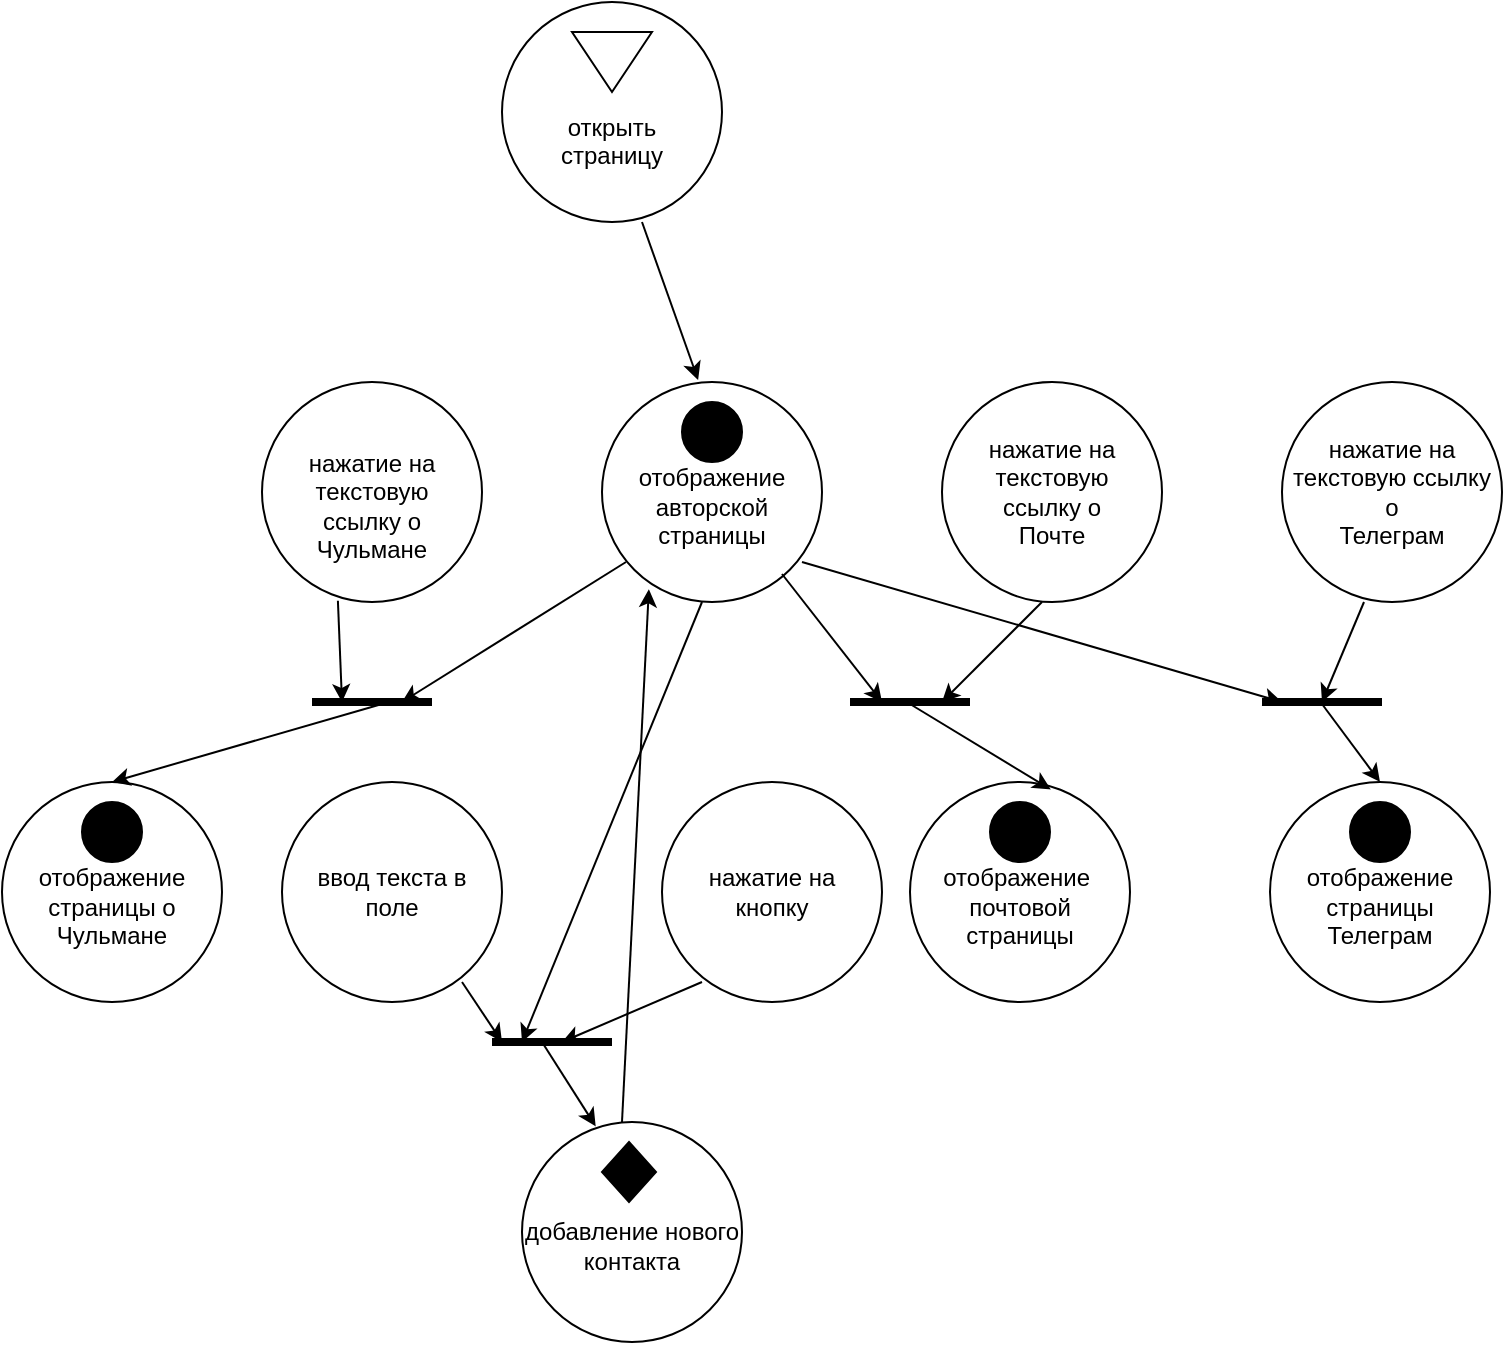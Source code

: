 <mxfile version="21.7.5" type="device">
  <diagram name="Страница — 1" id="Eq4eXeDzYmIdNCrqyVhS">
    <mxGraphModel dx="2147" dy="1884" grid="1" gridSize="10" guides="1" tooltips="1" connect="1" arrows="1" fold="1" page="1" pageScale="1" pageWidth="827" pageHeight="1169" math="0" shadow="0">
      <root>
        <mxCell id="0" />
        <mxCell id="1" parent="0" />
        <mxCell id="yDUDRBSmufmuSHKHlThM-1" value="&lt;br&gt;&lt;br&gt;открыть&lt;br&gt;страницу" style="ellipse;whiteSpace=wrap;html=1;aspect=fixed;" vertex="1" parent="1">
          <mxGeometry x="210" y="-950" width="110" height="110" as="geometry" />
        </mxCell>
        <mxCell id="yDUDRBSmufmuSHKHlThM-2" value="&lt;br&gt;нажатие на текстовую &lt;br&gt;ссылку о&lt;br&gt;Чульмане" style="ellipse;whiteSpace=wrap;html=1;aspect=fixed;" vertex="1" parent="1">
          <mxGeometry x="90" y="-760" width="110" height="110" as="geometry" />
        </mxCell>
        <mxCell id="yDUDRBSmufmuSHKHlThM-3" value="&lt;br&gt;отображение&lt;br&gt;авторской&lt;br&gt;страницы" style="ellipse;whiteSpace=wrap;html=1;aspect=fixed;" vertex="1" parent="1">
          <mxGeometry x="260" y="-760" width="110" height="110" as="geometry" />
        </mxCell>
        <mxCell id="yDUDRBSmufmuSHKHlThM-4" value="нажатие на&lt;br&gt;текстовую&lt;br&gt;ссылку о&lt;br&gt;Почте" style="ellipse;whiteSpace=wrap;html=1;aspect=fixed;" vertex="1" parent="1">
          <mxGeometry x="430" y="-760" width="110" height="110" as="geometry" />
        </mxCell>
        <mxCell id="yDUDRBSmufmuSHKHlThM-5" value="нажатие на&lt;br&gt;текстовую ссылку о&lt;br&gt;Телеграм" style="ellipse;whiteSpace=wrap;html=1;aspect=fixed;" vertex="1" parent="1">
          <mxGeometry x="600" y="-760" width="110" height="110" as="geometry" />
        </mxCell>
        <mxCell id="yDUDRBSmufmuSHKHlThM-6" value="&lt;br&gt;отображение&lt;br&gt;страницы о&lt;br&gt;Чульмане" style="ellipse;whiteSpace=wrap;html=1;aspect=fixed;" vertex="1" parent="1">
          <mxGeometry x="-40" y="-560" width="110" height="110" as="geometry" />
        </mxCell>
        <mxCell id="yDUDRBSmufmuSHKHlThM-7" value="&lt;br&gt;отображение&amp;nbsp;&lt;br&gt;почтовой&lt;br&gt;страницы" style="ellipse;whiteSpace=wrap;html=1;aspect=fixed;" vertex="1" parent="1">
          <mxGeometry x="414" y="-560" width="110" height="110" as="geometry" />
        </mxCell>
        <mxCell id="yDUDRBSmufmuSHKHlThM-8" value="&lt;br&gt;отображение страницы Телеграм" style="ellipse;whiteSpace=wrap;html=1;aspect=fixed;" vertex="1" parent="1">
          <mxGeometry x="594" y="-560" width="110" height="110" as="geometry" />
        </mxCell>
        <mxCell id="yDUDRBSmufmuSHKHlThM-9" value="" style="triangle;whiteSpace=wrap;html=1;rotation=90;" vertex="1" parent="1">
          <mxGeometry x="250" y="-940" width="30" height="40" as="geometry" />
        </mxCell>
        <mxCell id="yDUDRBSmufmuSHKHlThM-10" value="" style="ellipse;whiteSpace=wrap;html=1;aspect=fixed;fillColor=#000000;" vertex="1" parent="1">
          <mxGeometry x="300" y="-750" width="30" height="30" as="geometry" />
        </mxCell>
        <mxCell id="yDUDRBSmufmuSHKHlThM-14" value="" style="ellipse;whiteSpace=wrap;html=1;aspect=fixed;fillColor=#000000;" vertex="1" parent="1">
          <mxGeometry y="-550" width="30" height="30" as="geometry" />
        </mxCell>
        <mxCell id="yDUDRBSmufmuSHKHlThM-15" value="" style="ellipse;whiteSpace=wrap;html=1;aspect=fixed;fillColor=#000000;" vertex="1" parent="1">
          <mxGeometry x="454" y="-550" width="30" height="30" as="geometry" />
        </mxCell>
        <mxCell id="yDUDRBSmufmuSHKHlThM-16" value="" style="ellipse;whiteSpace=wrap;html=1;aspect=fixed;fillColor=#000000;" vertex="1" parent="1">
          <mxGeometry x="634" y="-550" width="30" height="30" as="geometry" />
        </mxCell>
        <mxCell id="yDUDRBSmufmuSHKHlThM-18" value="" style="endArrow=classic;html=1;rounded=0;entryX=0.437;entryY=-0.009;entryDx=0;entryDy=0;entryPerimeter=0;" edge="1" parent="1" target="yDUDRBSmufmuSHKHlThM-3">
          <mxGeometry width="50" height="50" relative="1" as="geometry">
            <mxPoint x="280" y="-840" as="sourcePoint" />
            <mxPoint x="330" y="-890" as="targetPoint" />
          </mxGeometry>
        </mxCell>
        <mxCell id="yDUDRBSmufmuSHKHlThM-21" value="" style="endArrow=none;html=1;rounded=0;endSize=6;jumpSize=12;strokeWidth=4;" edge="1" parent="1">
          <mxGeometry width="50" height="50" relative="1" as="geometry">
            <mxPoint x="115" y="-600" as="sourcePoint" />
            <mxPoint x="175" y="-600" as="targetPoint" />
          </mxGeometry>
        </mxCell>
        <mxCell id="yDUDRBSmufmuSHKHlThM-22" value="" style="endArrow=none;html=1;rounded=0;endSize=6;jumpSize=12;strokeWidth=4;" edge="1" parent="1">
          <mxGeometry width="50" height="50" relative="1" as="geometry">
            <mxPoint x="384" y="-600" as="sourcePoint" />
            <mxPoint x="444" y="-600" as="targetPoint" />
          </mxGeometry>
        </mxCell>
        <mxCell id="yDUDRBSmufmuSHKHlThM-23" value="" style="endArrow=none;html=1;rounded=0;endSize=6;jumpSize=12;strokeWidth=4;" edge="1" parent="1">
          <mxGeometry width="50" height="50" relative="1" as="geometry">
            <mxPoint x="590" y="-600" as="sourcePoint" />
            <mxPoint x="650" y="-600" as="targetPoint" />
          </mxGeometry>
        </mxCell>
        <mxCell id="yDUDRBSmufmuSHKHlThM-24" value="" style="endArrow=classic;html=1;rounded=0;exitX=0.345;exitY=0.994;exitDx=0;exitDy=0;exitPerimeter=0;" edge="1" parent="1" source="yDUDRBSmufmuSHKHlThM-2">
          <mxGeometry width="50" height="50" relative="1" as="geometry">
            <mxPoint x="122" y="-650" as="sourcePoint" />
            <mxPoint x="130" y="-600" as="targetPoint" />
          </mxGeometry>
        </mxCell>
        <mxCell id="yDUDRBSmufmuSHKHlThM-25" value="" style="endArrow=classic;html=1;rounded=0;" edge="1" parent="1">
          <mxGeometry width="50" height="50" relative="1" as="geometry">
            <mxPoint x="272" y="-670" as="sourcePoint" />
            <mxPoint x="160" y="-600" as="targetPoint" />
          </mxGeometry>
        </mxCell>
        <mxCell id="yDUDRBSmufmuSHKHlThM-26" value="" style="endArrow=classic;html=1;rounded=0;" edge="1" parent="1">
          <mxGeometry width="50" height="50" relative="1" as="geometry">
            <mxPoint x="350" y="-664" as="sourcePoint" />
            <mxPoint x="400" y="-600" as="targetPoint" />
          </mxGeometry>
        </mxCell>
        <mxCell id="yDUDRBSmufmuSHKHlThM-27" value="" style="endArrow=classic;html=1;rounded=0;" edge="1" parent="1">
          <mxGeometry width="50" height="50" relative="1" as="geometry">
            <mxPoint x="480" y="-650" as="sourcePoint" />
            <mxPoint x="430" y="-600" as="targetPoint" />
          </mxGeometry>
        </mxCell>
        <mxCell id="yDUDRBSmufmuSHKHlThM-28" value="" style="endArrow=classic;html=1;rounded=0;" edge="1" parent="1">
          <mxGeometry width="50" height="50" relative="1" as="geometry">
            <mxPoint x="360" y="-670" as="sourcePoint" />
            <mxPoint x="600" y="-600" as="targetPoint" />
          </mxGeometry>
        </mxCell>
        <mxCell id="yDUDRBSmufmuSHKHlThM-29" value="" style="endArrow=classic;html=1;rounded=0;" edge="1" parent="1">
          <mxGeometry width="50" height="50" relative="1" as="geometry">
            <mxPoint x="641" y="-650" as="sourcePoint" />
            <mxPoint x="620" y="-600" as="targetPoint" />
          </mxGeometry>
        </mxCell>
        <mxCell id="yDUDRBSmufmuSHKHlThM-30" value="" style="endArrow=classic;html=1;rounded=0;entryX=0.5;entryY=0;entryDx=0;entryDy=0;" edge="1" parent="1" target="yDUDRBSmufmuSHKHlThM-8">
          <mxGeometry width="50" height="50" relative="1" as="geometry">
            <mxPoint x="620" y="-599" as="sourcePoint" />
            <mxPoint x="648" y="-520" as="targetPoint" />
          </mxGeometry>
        </mxCell>
        <mxCell id="yDUDRBSmufmuSHKHlThM-31" value="" style="endArrow=classic;html=1;rounded=0;entryX=0.5;entryY=0;entryDx=0;entryDy=0;" edge="1" parent="1" target="yDUDRBSmufmuSHKHlThM-6">
          <mxGeometry width="50" height="50" relative="1" as="geometry">
            <mxPoint x="150" y="-599" as="sourcePoint" />
            <mxPoint x="196" y="-560" as="targetPoint" />
          </mxGeometry>
        </mxCell>
        <mxCell id="yDUDRBSmufmuSHKHlThM-32" value="" style="endArrow=classic;html=1;rounded=0;entryX=0.64;entryY=0.034;entryDx=0;entryDy=0;entryPerimeter=0;" edge="1" parent="1" target="yDUDRBSmufmuSHKHlThM-7">
          <mxGeometry width="50" height="50" relative="1" as="geometry">
            <mxPoint x="414" y="-599" as="sourcePoint" />
            <mxPoint x="442" y="-520" as="targetPoint" />
          </mxGeometry>
        </mxCell>
        <mxCell id="yDUDRBSmufmuSHKHlThM-33" value="&lt;br&gt;добавление нового контакта" style="ellipse;whiteSpace=wrap;html=1;aspect=fixed;" vertex="1" parent="1">
          <mxGeometry x="220" y="-390" width="110" height="110" as="geometry" />
        </mxCell>
        <mxCell id="yDUDRBSmufmuSHKHlThM-34" value="" style="rhombus;whiteSpace=wrap;html=1;fillColor=#000000;" vertex="1" parent="1">
          <mxGeometry x="260" y="-380" width="27" height="30" as="geometry" />
        </mxCell>
        <mxCell id="yDUDRBSmufmuSHKHlThM-35" value="" style="endArrow=classic;html=1;rounded=0;" edge="1" parent="1">
          <mxGeometry width="50" height="50" relative="1" as="geometry">
            <mxPoint x="310" y="-650" as="sourcePoint" />
            <mxPoint x="220" y="-430" as="targetPoint" />
          </mxGeometry>
        </mxCell>
        <mxCell id="yDUDRBSmufmuSHKHlThM-37" style="edgeStyle=orthogonalEdgeStyle;rounded=0;orthogonalLoop=1;jettySize=auto;html=1;exitX=0.5;exitY=1;exitDx=0;exitDy=0;" edge="1" parent="1" source="yDUDRBSmufmuSHKHlThM-14" target="yDUDRBSmufmuSHKHlThM-14">
          <mxGeometry relative="1" as="geometry" />
        </mxCell>
        <mxCell id="yDUDRBSmufmuSHKHlThM-38" value="ввод текста в&lt;br&gt;поле" style="ellipse;whiteSpace=wrap;html=1;aspect=fixed;" vertex="1" parent="1">
          <mxGeometry x="100" y="-560" width="110" height="110" as="geometry" />
        </mxCell>
        <mxCell id="yDUDRBSmufmuSHKHlThM-39" value="нажатие на&lt;br&gt;кнопку" style="ellipse;whiteSpace=wrap;html=1;aspect=fixed;" vertex="1" parent="1">
          <mxGeometry x="290" y="-560" width="110" height="110" as="geometry" />
        </mxCell>
        <mxCell id="yDUDRBSmufmuSHKHlThM-40" value="" style="endArrow=none;html=1;rounded=0;endSize=6;jumpSize=12;strokeWidth=4;" edge="1" parent="1">
          <mxGeometry width="50" height="50" relative="1" as="geometry">
            <mxPoint x="205" y="-430" as="sourcePoint" />
            <mxPoint x="265" y="-430" as="targetPoint" />
          </mxGeometry>
        </mxCell>
        <mxCell id="yDUDRBSmufmuSHKHlThM-41" value="" style="endArrow=classic;html=1;rounded=0;" edge="1" parent="1">
          <mxGeometry width="50" height="50" relative="1" as="geometry">
            <mxPoint x="190" y="-460" as="sourcePoint" />
            <mxPoint x="210" y="-430" as="targetPoint" />
          </mxGeometry>
        </mxCell>
        <mxCell id="yDUDRBSmufmuSHKHlThM-42" value="" style="endArrow=classic;html=1;rounded=0;" edge="1" parent="1">
          <mxGeometry width="50" height="50" relative="1" as="geometry">
            <mxPoint x="310" y="-460" as="sourcePoint" />
            <mxPoint x="240" y="-430" as="targetPoint" />
          </mxGeometry>
        </mxCell>
        <mxCell id="yDUDRBSmufmuSHKHlThM-44" value="" style="endArrow=classic;html=1;rounded=0;entryX=0.335;entryY=0.02;entryDx=0;entryDy=0;entryPerimeter=0;" edge="1" parent="1" target="yDUDRBSmufmuSHKHlThM-33">
          <mxGeometry width="50" height="50" relative="1" as="geometry">
            <mxPoint x="230" y="-430" as="sourcePoint" />
            <mxPoint x="280" y="-480" as="targetPoint" />
          </mxGeometry>
        </mxCell>
        <mxCell id="yDUDRBSmufmuSHKHlThM-45" value="" style="endArrow=classic;html=1;rounded=0;entryX=0.213;entryY=0.942;entryDx=0;entryDy=0;entryPerimeter=0;" edge="1" parent="1" target="yDUDRBSmufmuSHKHlThM-3">
          <mxGeometry width="50" height="50" relative="1" as="geometry">
            <mxPoint x="270" y="-390" as="sourcePoint" />
            <mxPoint x="320" y="-440" as="targetPoint" />
          </mxGeometry>
        </mxCell>
      </root>
    </mxGraphModel>
  </diagram>
</mxfile>
